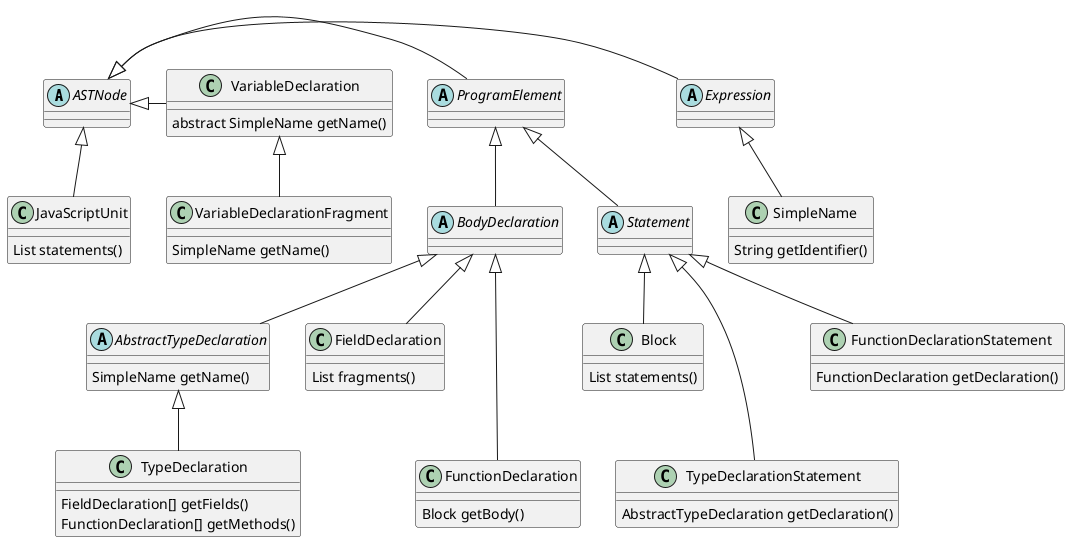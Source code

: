@startuml

skinparam shadowing false

' this is a simple diagram showing how the hierarchy
' of JSDT is given, for aid in extractor development

abstract class ASTNode {
}
ASTNode <|- Expression
ASTNode <|- ProgramElement
ASTNode <|- VariableDeclaration
ASTNode <|-- JavaScriptUnit

class JavaScriptUnit {
    List statements()
}

abstract class Expression{
}
Expression <|-- SimpleName

class SimpleName{
    String getIdentifier()
}

class VariableDeclaration{
    abstract SimpleName getName()
}
VariableDeclaration <|-- VariableDeclarationFragment

class VariableDeclarationFragment{
    SimpleName getName()
}

abstract class ProgramElement{
}
ProgramElement <|-- BodyDeclaration
ProgramElement <|-- Statement

abstract class BodyDeclaration{
}
BodyDeclaration <|-- AbstractTypeDeclaration
BodyDeclaration <|-- FieldDeclaration
BodyDeclaration <|--- FunctionDeclaration

abstract class AbstractTypeDeclaration{
    SimpleName getName()
}
AbstractTypeDeclaration <|-- TypeDeclaration

class TypeDeclaration {
    FieldDeclaration[] getFields()
    FunctionDeclaration[] getMethods()
}

class FieldDeclaration{
    List fragments()
}

class FunctionDeclaration{
    Block getBody()
}

abstract class Statement{
}
Statement <|-- Block
Statement <|--- TypeDeclarationStatement
Statement <|-- FunctionDeclarationStatement

class Block{
    List statements()
}

class FunctionDeclarationStatement{
    FunctionDeclaration getDeclaration()
}

class TypeDeclarationStatement{
    AbstractTypeDeclaration getDeclaration()
}




@enduml